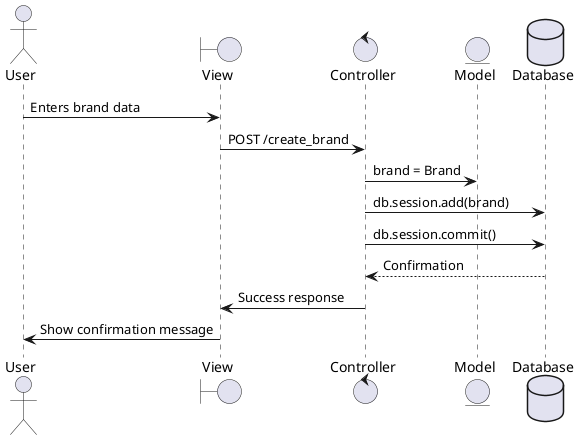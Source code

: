 @startuml

actor User
boundary View
control Controller
entity Model
database Database

User -> View : Enters brand data
View -> Controller : POST /create_brand
Controller -> Model : brand = Brand
Controller -> Database : db.session.add(brand)
Controller -> Database : db.session.commit()
Database --> Controller : Confirmation
Controller -> View : Success response
View -> User : Show confirmation message

@enduml